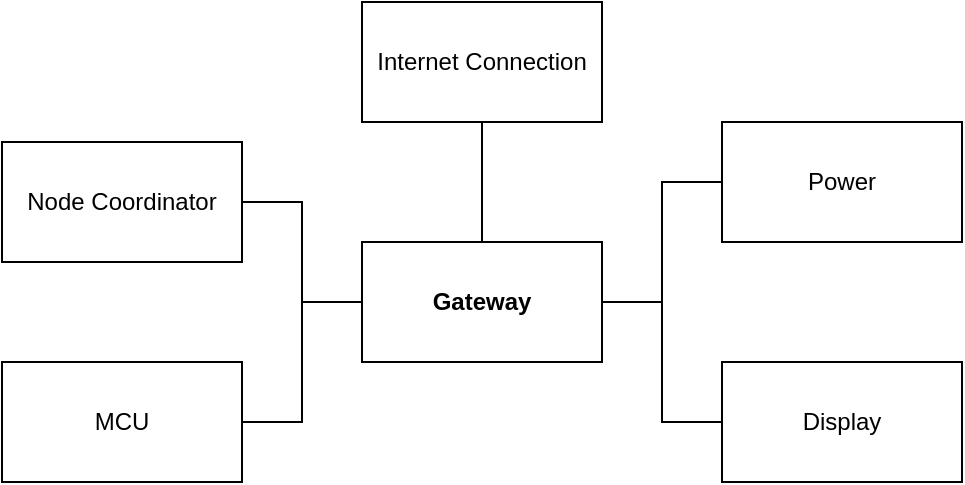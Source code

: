 <mxfile version="10.6.9" type="github"><diagram id="vxWXdeaKnmfuBqCcrDca" name="Page-1"><mxGraphModel dx="778" dy="521" grid="1" gridSize="10" guides="1" tooltips="1" connect="1" arrows="1" fold="1" page="1" pageScale="1" pageWidth="850" pageHeight="1100" math="0" shadow="0"><root><mxCell id="0"/><mxCell id="1" parent="0"/><mxCell id="cRf_r6IS1bP6kyb_lfsu-2" value="Gateway" style="rounded=0;whiteSpace=wrap;html=1;fontStyle=1" parent="1" vertex="1"><mxGeometry x="320" y="190" width="120" height="60" as="geometry"/></mxCell><mxCell id="cRf_r6IS1bP6kyb_lfsu-12" style="edgeStyle=orthogonalEdgeStyle;rounded=0;orthogonalLoop=1;jettySize=auto;html=1;exitX=0.5;exitY=1;exitDx=0;exitDy=0;entryX=0.5;entryY=0;entryDx=0;entryDy=0;endArrow=none;endFill=0;" parent="1" source="cRf_r6IS1bP6kyb_lfsu-3" target="cRf_r6IS1bP6kyb_lfsu-2" edge="1"><mxGeometry relative="1" as="geometry"/></mxCell><mxCell id="cRf_r6IS1bP6kyb_lfsu-3" value="Internet Connection" style="rounded=0;whiteSpace=wrap;html=1;" parent="1" vertex="1"><mxGeometry x="320" y="70" width="120" height="60" as="geometry"/></mxCell><mxCell id="cRf_r6IS1bP6kyb_lfsu-14" style="edgeStyle=orthogonalEdgeStyle;rounded=0;orthogonalLoop=1;jettySize=auto;html=1;exitX=0;exitY=0.5;exitDx=0;exitDy=0;entryX=1;entryY=0.5;entryDx=0;entryDy=0;endArrow=none;endFill=0;" parent="1" source="cRf_r6IS1bP6kyb_lfsu-4" target="cRf_r6IS1bP6kyb_lfsu-2" edge="1"><mxGeometry relative="1" as="geometry"/></mxCell><mxCell id="cRf_r6IS1bP6kyb_lfsu-4" value="Power" style="rounded=0;whiteSpace=wrap;html=1;" parent="1" vertex="1"><mxGeometry x="500" y="130" width="120" height="60" as="geometry"/></mxCell><mxCell id="cRf_r6IS1bP6kyb_lfsu-15" style="edgeStyle=orthogonalEdgeStyle;rounded=0;orthogonalLoop=1;jettySize=auto;html=1;exitX=0;exitY=0.5;exitDx=0;exitDy=0;entryX=1;entryY=0.5;entryDx=0;entryDy=0;endArrow=none;endFill=0;" parent="1" source="cRf_r6IS1bP6kyb_lfsu-5" target="cRf_r6IS1bP6kyb_lfsu-2" edge="1"><mxGeometry relative="1" as="geometry"/></mxCell><mxCell id="cRf_r6IS1bP6kyb_lfsu-5" value="Display" style="rounded=0;whiteSpace=wrap;html=1;" parent="1" vertex="1"><mxGeometry x="500" y="250" width="120" height="60" as="geometry"/></mxCell><mxCell id="cRf_r6IS1bP6kyb_lfsu-10" style="edgeStyle=orthogonalEdgeStyle;rounded=0;orthogonalLoop=1;jettySize=auto;html=1;exitX=1;exitY=0.5;exitDx=0;exitDy=0;entryX=0;entryY=0.5;entryDx=0;entryDy=0;endArrow=none;endFill=0;" parent="1" source="cRf_r6IS1bP6kyb_lfsu-8" target="cRf_r6IS1bP6kyb_lfsu-2" edge="1"><mxGeometry relative="1" as="geometry"/></mxCell><mxCell id="cRf_r6IS1bP6kyb_lfsu-8" value="Node Coordinator" style="rounded=0;whiteSpace=wrap;html=1;" parent="1" vertex="1"><mxGeometry x="140" y="140" width="120" height="60" as="geometry"/></mxCell><mxCell id="cRf_r6IS1bP6kyb_lfsu-11" style="edgeStyle=orthogonalEdgeStyle;rounded=0;orthogonalLoop=1;jettySize=auto;html=1;exitX=1;exitY=0.5;exitDx=0;exitDy=0;entryX=0;entryY=0.5;entryDx=0;entryDy=0;endArrow=none;endFill=0;" parent="1" source="cRf_r6IS1bP6kyb_lfsu-9" target="cRf_r6IS1bP6kyb_lfsu-2" edge="1"><mxGeometry relative="1" as="geometry"/></mxCell><mxCell id="cRf_r6IS1bP6kyb_lfsu-9" value="MCU" style="rounded=0;whiteSpace=wrap;html=1;" parent="1" vertex="1"><mxGeometry x="140" y="250" width="120" height="60" as="geometry"/></mxCell></root></mxGraphModel></diagram><diagram id="m-KvKKKLZYKs2dPBCQh3" name="Page-2"><mxGraphModel dx="778" dy="521" grid="1" gridSize="10" guides="1" tooltips="1" connect="1" arrows="1" fold="1" page="1" pageScale="1" pageWidth="850" pageHeight="1100" math="0" shadow="0"><root><mxCell id="DObzCqa7XeIRzzuxm9xF-0"/><mxCell id="DObzCqa7XeIRzzuxm9xF-1" parent="DObzCqa7XeIRzzuxm9xF-0"/><mxCell id="DObzCqa7XeIRzzuxm9xF-7" style="edgeStyle=orthogonalEdgeStyle;rounded=0;orthogonalLoop=1;jettySize=auto;html=1;exitX=0.5;exitY=1;exitDx=0;exitDy=0;entryX=0.5;entryY=0;entryDx=0;entryDy=0;" edge="1" parent="DObzCqa7XeIRzzuxm9xF-1" target="DObzCqa7XeIRzzuxm9xF-3"><mxGeometry relative="1" as="geometry"><mxPoint x="390" y="80" as="sourcePoint"/></mxGeometry></mxCell><mxCell id="DObzCqa7XeIRzzuxm9xF-2" value="Bắt đầu" style="rounded=1;whiteSpace=wrap;html=1;" vertex="1" parent="DObzCqa7XeIRzzuxm9xF-1"><mxGeometry x="330" y="40" width="120" height="60" as="geometry"/></mxCell><mxCell id="DObzCqa7XeIRzzuxm9xF-8" style="edgeStyle=orthogonalEdgeStyle;rounded=0;orthogonalLoop=1;jettySize=auto;html=1;exitX=0.5;exitY=1;exitDx=0;exitDy=0;entryX=0.5;entryY=0;entryDx=0;entryDy=0;" edge="1" parent="DObzCqa7XeIRzzuxm9xF-1" source="DObzCqa7XeIRzzuxm9xF-3" target="DObzCqa7XeIRzzuxm9xF-4"><mxGeometry relative="1" as="geometry"/></mxCell><mxCell id="DObzCqa7XeIRzzuxm9xF-3" value="Khởi tạo&lt;br&gt;kết nối UART" style="shape=parallelogram;perimeter=parallelogramPerimeter;whiteSpace=wrap;html=1;" vertex="1" parent="DObzCqa7XeIRzzuxm9xF-1"><mxGeometry x="330" y="120" width="120" height="60" as="geometry"/></mxCell><mxCell id="DObzCqa7XeIRzzuxm9xF-9" style="edgeStyle=orthogonalEdgeStyle;rounded=0;orthogonalLoop=1;jettySize=auto;html=1;exitX=0.5;exitY=1;exitDx=0;exitDy=0;entryX=0.5;entryY=0;entryDx=0;entryDy=0;" edge="1" parent="DObzCqa7XeIRzzuxm9xF-1" source="DObzCqa7XeIRzzuxm9xF-4" target="DObzCqa7XeIRzzuxm9xF-5"><mxGeometry relative="1" as="geometry"/></mxCell><mxCell id="DObzCqa7XeIRzzuxm9xF-4" value="Khởi tạo&lt;br&gt;kết nối mạng" style="shape=parallelogram;perimeter=parallelogramPerimeter;whiteSpace=wrap;html=1;" vertex="1" parent="DObzCqa7XeIRzzuxm9xF-1"><mxGeometry x="330" y="220" width="120" height="60" as="geometry"/></mxCell><mxCell id="DObzCqa7XeIRzzuxm9xF-10" style="edgeStyle=orthogonalEdgeStyle;rounded=0;orthogonalLoop=1;jettySize=auto;html=1;exitX=0.5;exitY=1;exitDx=0;exitDy=0;entryX=0.5;entryY=0;entryDx=0;entryDy=0;" edge="1" parent="DObzCqa7XeIRzzuxm9xF-1" source="DObzCqa7XeIRzzuxm9xF-5" target="DObzCqa7XeIRzzuxm9xF-6"><mxGeometry relative="1" as="geometry"/></mxCell><mxCell id="DObzCqa7XeIRzzuxm9xF-5" value="Khởi tạo &lt;br&gt;hàng đợi &lt;br&gt;Request" style="shape=parallelogram;perimeter=parallelogramPerimeter;whiteSpace=wrap;html=1;" vertex="1" parent="DObzCqa7XeIRzzuxm9xF-1"><mxGeometry x="330" y="320" width="120" height="60" as="geometry"/></mxCell><mxCell id="DObzCqa7XeIRzzuxm9xF-32" style="edgeStyle=orthogonalEdgeStyle;rounded=0;orthogonalLoop=1;jettySize=auto;html=1;exitX=0.5;exitY=1;exitDx=0;exitDy=0;entryX=0.5;entryY=0;entryDx=0;entryDy=0;" edge="1" parent="DObzCqa7XeIRzzuxm9xF-1" source="DObzCqa7XeIRzzuxm9xF-6" target="DObzCqa7XeIRzzuxm9xF-29"><mxGeometry relative="1" as="geometry"/></mxCell><mxCell id="DObzCqa7XeIRzzuxm9xF-6" value="Khởi tạo&lt;br&gt;Runnable&lt;br&gt;thực thi" style="shape=parallelogram;perimeter=parallelogramPerimeter;whiteSpace=wrap;html=1;" vertex="1" parent="DObzCqa7XeIRzzuxm9xF-1"><mxGeometry x="330" y="420" width="120" height="60" as="geometry"/></mxCell><mxCell id="DObzCqa7XeIRzzuxm9xF-15" value="true" style="edgeStyle=orthogonalEdgeStyle;rounded=0;orthogonalLoop=1;jettySize=auto;html=1;exitX=0.5;exitY=1;exitDx=0;exitDy=0;entryX=0.5;entryY=0;entryDx=0;entryDy=0;" edge="1" parent="DObzCqa7XeIRzzuxm9xF-1" source="DObzCqa7XeIRzzuxm9xF-11" target="DObzCqa7XeIRzzuxm9xF-13"><mxGeometry relative="1" as="geometry"/></mxCell><mxCell id="DObzCqa7XeIRzzuxm9xF-42" value="false" style="edgeStyle=orthogonalEdgeStyle;rounded=0;orthogonalLoop=1;jettySize=auto;html=1;exitX=0;exitY=0.5;exitDx=0;exitDy=0;" edge="1" parent="DObzCqa7XeIRzzuxm9xF-1" source="DObzCqa7XeIRzzuxm9xF-11"><mxGeometry relative="1" as="geometry"><mxPoint x="390" y="680" as="targetPoint"/></mxGeometry></mxCell><mxCell id="DObzCqa7XeIRzzuxm9xF-11" value="Nhận dữ liệu&lt;br&gt;từ UART ?" style="rhombus;whiteSpace=wrap;html=1;" vertex="1" parent="DObzCqa7XeIRzzuxm9xF-1"><mxGeometry x="330" y="700" width="120" height="80" as="geometry"/></mxCell><mxCell id="DObzCqa7XeIRzzuxm9xF-16" style="edgeStyle=orthogonalEdgeStyle;rounded=0;orthogonalLoop=1;jettySize=auto;html=1;exitX=0.5;exitY=1;exitDx=0;exitDy=0;entryX=0.5;entryY=0;entryDx=0;entryDy=0;" edge="1" parent="DObzCqa7XeIRzzuxm9xF-1" source="DObzCqa7XeIRzzuxm9xF-13" target="DObzCqa7XeIRzzuxm9xF-14"><mxGeometry relative="1" as="geometry"/></mxCell><mxCell id="DObzCqa7XeIRzzuxm9xF-13" value="Xử lý dữ liệu" style="shape=parallelogram;perimeter=parallelogramPerimeter;whiteSpace=wrap;html=1;" vertex="1" parent="DObzCqa7XeIRzzuxm9xF-1"><mxGeometry x="330" y="825" width="120" height="60" as="geometry"/></mxCell><mxCell id="DObzCqa7XeIRzzuxm9xF-22" style="edgeStyle=orthogonalEdgeStyle;rounded=0;orthogonalLoop=1;jettySize=auto;html=1;exitX=0.5;exitY=1;exitDx=0;exitDy=0;entryX=0.5;entryY=0;entryDx=0;entryDy=0;" edge="1" parent="DObzCqa7XeIRzzuxm9xF-1" source="DObzCqa7XeIRzzuxm9xF-14" target="DObzCqa7XeIRzzuxm9xF-20"><mxGeometry relative="1" as="geometry"/></mxCell><mxCell id="DObzCqa7XeIRzzuxm9xF-14" value="Thêm Post Object&lt;br&gt;từ dữ liệu vào&lt;br&gt;hàng đợi Request" style="shape=parallelogram;perimeter=parallelogramPerimeter;whiteSpace=wrap;html=1;" vertex="1" parent="DObzCqa7XeIRzzuxm9xF-1"><mxGeometry x="310" y="930" width="160" height="70" as="geometry"/></mxCell><mxCell id="DObzCqa7XeIRzzuxm9xF-40" style="edgeStyle=orthogonalEdgeStyle;rounded=0;orthogonalLoop=1;jettySize=auto;html=1;exitX=0;exitY=0.5;exitDx=0;exitDy=0;" edge="1" parent="DObzCqa7XeIRzzuxm9xF-1" source="DObzCqa7XeIRzzuxm9xF-20"><mxGeometry relative="1" as="geometry"><mxPoint x="390" y="620" as="targetPoint"/><Array as="points"><mxPoint x="280" y="1080"/><mxPoint x="280" y="620"/></Array></mxGeometry></mxCell><mxCell id="DObzCqa7XeIRzzuxm9xF-20" value="Gửi dữ liệu lên &lt;br&gt;Server" style="shape=parallelogram;perimeter=parallelogramPerimeter;whiteSpace=wrap;html=1;" vertex="1" parent="DObzCqa7XeIRzzuxm9xF-1"><mxGeometry x="310" y="1045" width="160" height="70" as="geometry"/></mxCell><mxCell id="DObzCqa7XeIRzzuxm9xF-33" value="false" style="edgeStyle=orthogonalEdgeStyle;rounded=0;orthogonalLoop=1;jettySize=auto;html=1;exitX=0.5;exitY=1;exitDx=0;exitDy=0;entryX=0.5;entryY=0;entryDx=0;entryDy=0;" edge="1" parent="DObzCqa7XeIRzzuxm9xF-1" source="DObzCqa7XeIRzzuxm9xF-29" target="DObzCqa7XeIRzzuxm9xF-11"><mxGeometry relative="1" as="geometry"/></mxCell><mxCell id="DObzCqa7XeIRzzuxm9xF-37" value="true" style="edgeStyle=orthogonalEdgeStyle;rounded=0;orthogonalLoop=1;jettySize=auto;html=1;exitX=1;exitY=0.5;exitDx=0;exitDy=0;entryX=0;entryY=0.5;entryDx=0;entryDy=0;" edge="1" parent="DObzCqa7XeIRzzuxm9xF-1" source="DObzCqa7XeIRzzuxm9xF-29" target="DObzCqa7XeIRzzuxm9xF-34"><mxGeometry relative="1" as="geometry"/></mxCell><mxCell id="DObzCqa7XeIRzzuxm9xF-29" value="onStop() ?" style="rhombus;whiteSpace=wrap;html=1;" vertex="1" parent="DObzCqa7XeIRzzuxm9xF-1"><mxGeometry x="325" y="510" width="130" height="100" as="geometry"/></mxCell><mxCell id="DObzCqa7XeIRzzuxm9xF-38" style="edgeStyle=orthogonalEdgeStyle;rounded=0;orthogonalLoop=1;jettySize=auto;html=1;exitX=1;exitY=0.5;exitDx=0;exitDy=0;entryX=0;entryY=0.5;entryDx=0;entryDy=0;" edge="1" parent="DObzCqa7XeIRzzuxm9xF-1" source="DObzCqa7XeIRzzuxm9xF-34" target="DObzCqa7XeIRzzuxm9xF-36"><mxGeometry relative="1" as="geometry"/></mxCell><mxCell id="DObzCqa7XeIRzzuxm9xF-34" value="Đóng kết nối&lt;br&gt; UART" style="shape=parallelogram;perimeter=parallelogramPerimeter;whiteSpace=wrap;html=1;" vertex="1" parent="DObzCqa7XeIRzzuxm9xF-1"><mxGeometry x="510" y="530" width="120" height="60" as="geometry"/></mxCell><mxCell id="DObzCqa7XeIRzzuxm9xF-36" value="Kết thúc" style="rounded=1;whiteSpace=wrap;html=1;" vertex="1" parent="DObzCqa7XeIRzzuxm9xF-1"><mxGeometry x="680" y="530" width="120" height="60" as="geometry"/></mxCell></root></mxGraphModel></diagram><diagram id="ou77p0XwfgdkgYOmWDfR" name="Page-3"><mxGraphModel dx="778" dy="521" grid="1" gridSize="10" guides="1" tooltips="1" connect="1" arrows="1" fold="1" page="1" pageScale="1" pageWidth="850" pageHeight="1100" math="0" shadow="0"><root><mxCell id="Cq__dPABbZ8Te4GzgBcT-0"/><mxCell id="Cq__dPABbZ8Te4GzgBcT-1" parent="Cq__dPABbZ8Te4GzgBcT-0"/><mxCell id="f8wIIKMMYbhpPUuhyBdp-0" style="edgeStyle=orthogonalEdgeStyle;rounded=0;orthogonalLoop=1;jettySize=auto;html=1;exitX=0.5;exitY=1;exitDx=0;exitDy=0;entryX=0.5;entryY=0;entryDx=0;entryDy=0;" edge="1" parent="Cq__dPABbZ8Te4GzgBcT-1" target="f8wIIKMMYbhpPUuhyBdp-3"><mxGeometry relative="1" as="geometry"><mxPoint x="390" y="80" as="sourcePoint"/></mxGeometry></mxCell><mxCell id="f8wIIKMMYbhpPUuhyBdp-1" value="Bắt đầu" style="rounded=1;whiteSpace=wrap;html=1;" vertex="1" parent="Cq__dPABbZ8Te4GzgBcT-1"><mxGeometry x="330" y="40" width="120" height="60" as="geometry"/></mxCell><mxCell id="f8wIIKMMYbhpPUuhyBdp-2" style="edgeStyle=orthogonalEdgeStyle;rounded=0;orthogonalLoop=1;jettySize=auto;html=1;exitX=0.5;exitY=1;exitDx=0;exitDy=0;entryX=0.5;entryY=0;entryDx=0;entryDy=0;" edge="1" parent="Cq__dPABbZ8Te4GzgBcT-1" source="f8wIIKMMYbhpPUuhyBdp-3" target="f8wIIKMMYbhpPUuhyBdp-5"><mxGeometry relative="1" as="geometry"/></mxCell><mxCell id="f8wIIKMMYbhpPUuhyBdp-3" value="Khởi tạo&lt;br&gt;kết nối UART" style="shape=parallelogram;perimeter=parallelogramPerimeter;whiteSpace=wrap;html=1;" vertex="1" parent="Cq__dPABbZ8Te4GzgBcT-1"><mxGeometry x="330" y="120" width="120" height="60" as="geometry"/></mxCell><mxCell id="f8wIIKMMYbhpPUuhyBdp-4" style="edgeStyle=orthogonalEdgeStyle;rounded=0;orthogonalLoop=1;jettySize=auto;html=1;exitX=0.5;exitY=1;exitDx=0;exitDy=0;entryX=0.5;entryY=0;entryDx=0;entryDy=0;" edge="1" parent="Cq__dPABbZ8Te4GzgBcT-1" source="f8wIIKMMYbhpPUuhyBdp-5" target="f8wIIKMMYbhpPUuhyBdp-7"><mxGeometry relative="1" as="geometry"/></mxCell><mxCell id="f8wIIKMMYbhpPUuhyBdp-5" value="Khởi tạo thiết&lt;br&gt;lập biểu đồ" style="shape=parallelogram;perimeter=parallelogramPerimeter;whiteSpace=wrap;html=1;" vertex="1" parent="Cq__dPABbZ8Te4GzgBcT-1"><mxGeometry x="330" y="220" width="120" height="60" as="geometry"/></mxCell><mxCell id="f8wIIKMMYbhpPUuhyBdp-6" style="edgeStyle=orthogonalEdgeStyle;rounded=0;orthogonalLoop=1;jettySize=auto;html=1;exitX=0.5;exitY=1;exitDx=0;exitDy=0;entryX=0.5;entryY=0;entryDx=0;entryDy=0;" edge="1" parent="Cq__dPABbZ8Te4GzgBcT-1" source="f8wIIKMMYbhpPUuhyBdp-7" target="f8wIIKMMYbhpPUuhyBdp-9"><mxGeometry relative="1" as="geometry"/></mxCell><mxCell id="f8wIIKMMYbhpPUuhyBdp-7" value="Khởi tạo mảng&lt;br&gt;Series" style="shape=parallelogram;perimeter=parallelogramPerimeter;whiteSpace=wrap;html=1;" vertex="1" parent="Cq__dPABbZ8Te4GzgBcT-1"><mxGeometry x="330" y="320" width="120" height="60" as="geometry"/></mxCell><mxCell id="f8wIIKMMYbhpPUuhyBdp-8" style="edgeStyle=orthogonalEdgeStyle;rounded=0;orthogonalLoop=1;jettySize=auto;html=1;exitX=0.5;exitY=1;exitDx=0;exitDy=0;entryX=0.5;entryY=0;entryDx=0;entryDy=0;" edge="1" parent="Cq__dPABbZ8Te4GzgBcT-1" source="f8wIIKMMYbhpPUuhyBdp-9" target="f8wIIKMMYbhpPUuhyBdp-21"><mxGeometry relative="1" as="geometry"/></mxCell><mxCell id="f8wIIKMMYbhpPUuhyBdp-9" value="Khởi tạo&lt;br&gt;Runnable&lt;br&gt;thực thi" style="shape=parallelogram;perimeter=parallelogramPerimeter;whiteSpace=wrap;html=1;" vertex="1" parent="Cq__dPABbZ8Te4GzgBcT-1"><mxGeometry x="330" y="420" width="120" height="60" as="geometry"/></mxCell><mxCell id="f8wIIKMMYbhpPUuhyBdp-10" value="true" style="edgeStyle=orthogonalEdgeStyle;rounded=0;orthogonalLoop=1;jettySize=auto;html=1;exitX=0.5;exitY=1;exitDx=0;exitDy=0;entryX=0.5;entryY=0;entryDx=0;entryDy=0;" edge="1" parent="Cq__dPABbZ8Te4GzgBcT-1" source="f8wIIKMMYbhpPUuhyBdp-12" target="f8wIIKMMYbhpPUuhyBdp-14"><mxGeometry relative="1" as="geometry"/></mxCell><mxCell id="f8wIIKMMYbhpPUuhyBdp-11" value="false" style="edgeStyle=orthogonalEdgeStyle;rounded=0;orthogonalLoop=1;jettySize=auto;html=1;exitX=0;exitY=0.5;exitDx=0;exitDy=0;" edge="1" parent="Cq__dPABbZ8Te4GzgBcT-1" source="f8wIIKMMYbhpPUuhyBdp-12"><mxGeometry relative="1" as="geometry"><mxPoint x="390" y="680" as="targetPoint"/></mxGeometry></mxCell><mxCell id="f8wIIKMMYbhpPUuhyBdp-12" value="Nhận dữ liệu&lt;br&gt;từ UART ?" style="rhombus;whiteSpace=wrap;html=1;" vertex="1" parent="Cq__dPABbZ8Te4GzgBcT-1"><mxGeometry x="330" y="700" width="120" height="80" as="geometry"/></mxCell><mxCell id="f8wIIKMMYbhpPUuhyBdp-25" style="edgeStyle=orthogonalEdgeStyle;rounded=0;orthogonalLoop=1;jettySize=auto;html=1;exitX=0.5;exitY=1;exitDx=0;exitDy=0;entryX=0.5;entryY=0;entryDx=0;entryDy=0;" edge="1" parent="Cq__dPABbZ8Te4GzgBcT-1" source="f8wIIKMMYbhpPUuhyBdp-14" target="f8wIIKMMYbhpPUuhyBdp-18"><mxGeometry relative="1" as="geometry"/></mxCell><mxCell id="f8wIIKMMYbhpPUuhyBdp-14" value="Xử lý dữ liệu" style="shape=parallelogram;perimeter=parallelogramPerimeter;whiteSpace=wrap;html=1;" vertex="1" parent="Cq__dPABbZ8Te4GzgBcT-1"><mxGeometry x="330" y="825" width="120" height="60" as="geometry"/></mxCell><mxCell id="f8wIIKMMYbhpPUuhyBdp-17" style="edgeStyle=orthogonalEdgeStyle;rounded=0;orthogonalLoop=1;jettySize=auto;html=1;exitX=0;exitY=0.5;exitDx=0;exitDy=0;" edge="1" parent="Cq__dPABbZ8Te4GzgBcT-1" source="f8wIIKMMYbhpPUuhyBdp-18"><mxGeometry relative="1" as="geometry"><mxPoint x="390" y="620" as="targetPoint"/><Array as="points"><mxPoint x="280" y="965"/><mxPoint x="280" y="620"/></Array></mxGeometry></mxCell><mxCell id="f8wIIKMMYbhpPUuhyBdp-18" value="Thêm DataPoint&lt;br&gt;từ dữ liệu vào&lt;br&gt;hàng đợi Series" style="shape=parallelogram;perimeter=parallelogramPerimeter;whiteSpace=wrap;html=1;" vertex="1" parent="Cq__dPABbZ8Te4GzgBcT-1"><mxGeometry x="310" y="930" width="160" height="70" as="geometry"/></mxCell><mxCell id="f8wIIKMMYbhpPUuhyBdp-19" value="false" style="edgeStyle=orthogonalEdgeStyle;rounded=0;orthogonalLoop=1;jettySize=auto;html=1;exitX=0.5;exitY=1;exitDx=0;exitDy=0;entryX=0.5;entryY=0;entryDx=0;entryDy=0;" edge="1" parent="Cq__dPABbZ8Te4GzgBcT-1" source="f8wIIKMMYbhpPUuhyBdp-21" target="f8wIIKMMYbhpPUuhyBdp-12"><mxGeometry relative="1" as="geometry"/></mxCell><mxCell id="f8wIIKMMYbhpPUuhyBdp-20" value="true" style="edgeStyle=orthogonalEdgeStyle;rounded=0;orthogonalLoop=1;jettySize=auto;html=1;exitX=1;exitY=0.5;exitDx=0;exitDy=0;entryX=0;entryY=0.5;entryDx=0;entryDy=0;" edge="1" parent="Cq__dPABbZ8Te4GzgBcT-1" source="f8wIIKMMYbhpPUuhyBdp-21" target="f8wIIKMMYbhpPUuhyBdp-23"><mxGeometry relative="1" as="geometry"/></mxCell><mxCell id="f8wIIKMMYbhpPUuhyBdp-21" value="onStop() ?" style="rhombus;whiteSpace=wrap;html=1;" vertex="1" parent="Cq__dPABbZ8Te4GzgBcT-1"><mxGeometry x="325" y="510" width="130" height="100" as="geometry"/></mxCell><mxCell id="f8wIIKMMYbhpPUuhyBdp-22" style="edgeStyle=orthogonalEdgeStyle;rounded=0;orthogonalLoop=1;jettySize=auto;html=1;exitX=1;exitY=0.5;exitDx=0;exitDy=0;entryX=0;entryY=0.5;entryDx=0;entryDy=0;" edge="1" parent="Cq__dPABbZ8Te4GzgBcT-1" source="f8wIIKMMYbhpPUuhyBdp-23" target="f8wIIKMMYbhpPUuhyBdp-24"><mxGeometry relative="1" as="geometry"/></mxCell><mxCell id="f8wIIKMMYbhpPUuhyBdp-23" value="Đóng kết nối&lt;br&gt; UART" style="shape=parallelogram;perimeter=parallelogramPerimeter;whiteSpace=wrap;html=1;" vertex="1" parent="Cq__dPABbZ8Te4GzgBcT-1"><mxGeometry x="510" y="530" width="120" height="60" as="geometry"/></mxCell><mxCell id="f8wIIKMMYbhpPUuhyBdp-24" value="Kết thúc" style="rounded=1;whiteSpace=wrap;html=1;" vertex="1" parent="Cq__dPABbZ8Te4GzgBcT-1"><mxGeometry x="680" y="530" width="120" height="60" as="geometry"/></mxCell></root></mxGraphModel></diagram></mxfile>